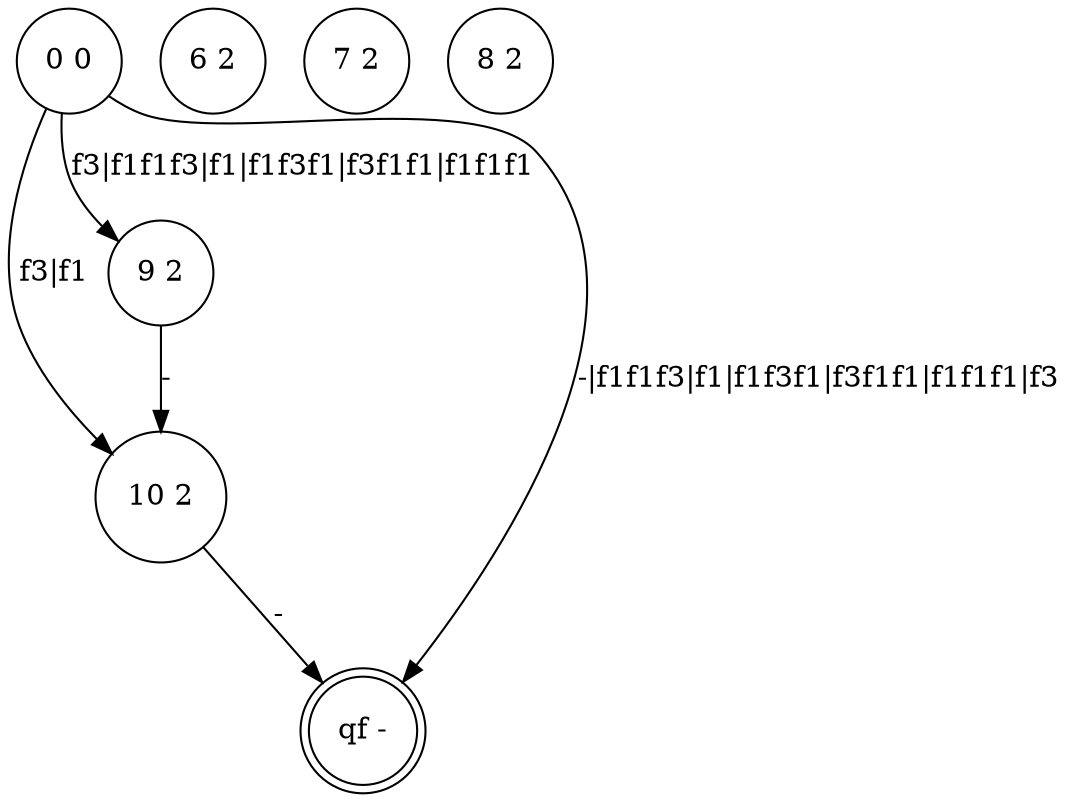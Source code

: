 digraph 43 {
	"10 2" [shape=circle]
	"9 2" [shape=circle]
	"6 2" [shape=circle]
	"7 2" [shape=circle]
	"9 2" [shape=circle]
	"qf -" [shape=doublecircle]
	"0 0" [shape=circle]
	"8 2" [shape=circle]
	"9 2" -> "10 2" [label="-"]
	"10 2" -> "qf -" [label="-"]
	"0 0" -> "10 2" [label="f3|f1"]
	"0 0" -> "qf -" [label="-|f1f1f3|f1|f1f3f1|f3f1f1|f1f1f1|f3"]
	"0 0" -> "9 2" [label="f3|f1f1f3|f1|f1f3f1|f3f1f1|f1f1f1"]
}
